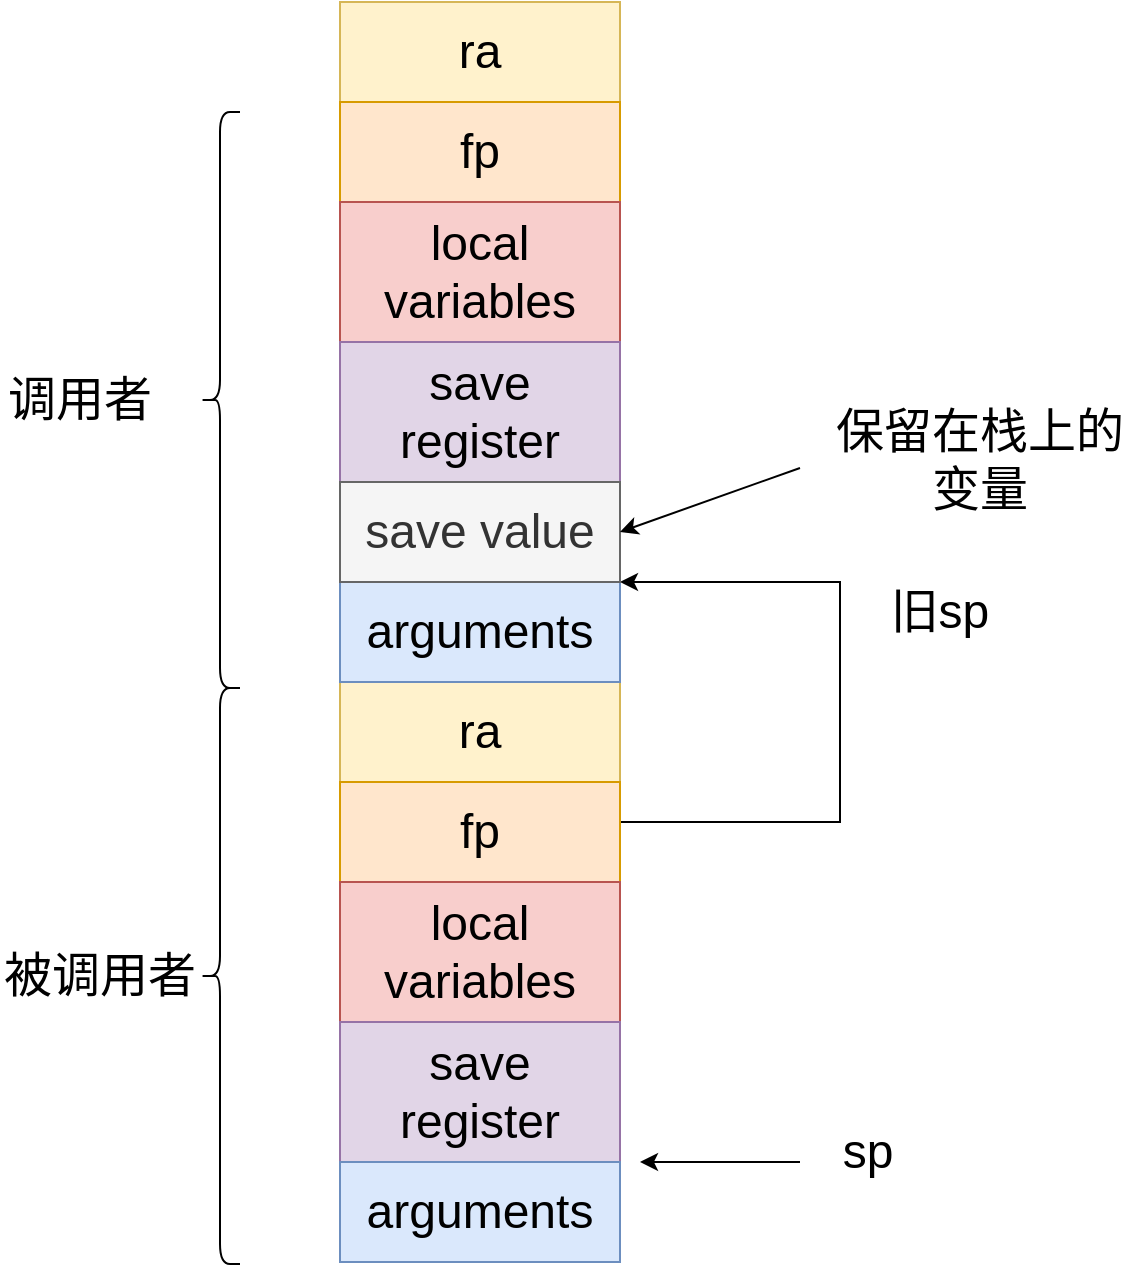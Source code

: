 <mxfile version="25.0.3">
  <diagram name="第 1 页" id="cIczqU-EAuebv2GSmwTR">
    <mxGraphModel dx="1687" dy="868" grid="1" gridSize="10" guides="1" tooltips="1" connect="1" arrows="1" fold="1" page="1" pageScale="1" pageWidth="827" pageHeight="1169" math="0" shadow="0">
      <root>
        <mxCell id="0" />
        <mxCell id="1" parent="0" />
        <mxCell id="HFa05RSl0NkSJM4xjH95-1" value="&lt;font style=&quot;font-size: 24px;&quot;&gt;ra&lt;/font&gt;" style="rounded=0;whiteSpace=wrap;html=1;fillColor=#fff2cc;strokeColor=#d6b656;" vertex="1" parent="1">
          <mxGeometry x="190" y="367" width="140" height="50" as="geometry" />
        </mxCell>
        <mxCell id="HFa05RSl0NkSJM4xjH95-16" style="edgeStyle=orthogonalEdgeStyle;rounded=0;orthogonalLoop=1;jettySize=auto;html=1;entryX=1;entryY=0;entryDx=0;entryDy=0;exitX=1;exitY=0.5;exitDx=0;exitDy=0;" edge="1" parent="1" source="HFa05RSl0NkSJM4xjH95-2" target="HFa05RSl0NkSJM4xjH95-12">
          <mxGeometry relative="1" as="geometry">
            <Array as="points">
              <mxPoint x="330" y="437" />
              <mxPoint x="440" y="437" />
              <mxPoint x="440" y="317" />
            </Array>
          </mxGeometry>
        </mxCell>
        <mxCell id="HFa05RSl0NkSJM4xjH95-2" value="&lt;font style=&quot;font-size: 24px;&quot;&gt;fp&lt;/font&gt;" style="rounded=0;whiteSpace=wrap;html=1;fillColor=#ffe6cc;strokeColor=#d79b00;" vertex="1" parent="1">
          <mxGeometry x="190" y="417" width="140" height="50" as="geometry" />
        </mxCell>
        <mxCell id="HFa05RSl0NkSJM4xjH95-3" value="&lt;font style=&quot;font-size: 24px;&quot;&gt;local variables&lt;/font&gt;" style="rounded=0;whiteSpace=wrap;html=1;fillColor=#f8cecc;strokeColor=#b85450;" vertex="1" parent="1">
          <mxGeometry x="190" y="467" width="140" height="70" as="geometry" />
        </mxCell>
        <mxCell id="HFa05RSl0NkSJM4xjH95-4" value="&lt;font style=&quot;font-size: 24px;&quot;&gt;save&lt;/font&gt;&lt;div&gt;&lt;font style=&quot;&quot;&gt;&lt;span style=&quot;font-size: 24px;&quot;&gt;register&lt;/span&gt;&lt;/font&gt;&lt;/div&gt;" style="rounded=0;whiteSpace=wrap;html=1;fillColor=#e1d5e7;strokeColor=#9673a6;" vertex="1" parent="1">
          <mxGeometry x="190" y="537" width="140" height="70" as="geometry" />
        </mxCell>
        <mxCell id="HFa05RSl0NkSJM4xjH95-5" value="&lt;font style=&quot;font-size: 24px;&quot;&gt;arguments&lt;/font&gt;" style="rounded=0;whiteSpace=wrap;html=1;fillColor=#dae8fc;strokeColor=#6c8ebf;" vertex="1" parent="1">
          <mxGeometry x="190" y="607" width="140" height="50" as="geometry" />
        </mxCell>
        <mxCell id="HFa05RSl0NkSJM4xjH95-6" value="" style="endArrow=classic;html=1;rounded=0;" edge="1" parent="1">
          <mxGeometry width="50" height="50" relative="1" as="geometry">
            <mxPoint x="420" y="607" as="sourcePoint" />
            <mxPoint x="340" y="607" as="targetPoint" />
          </mxGeometry>
        </mxCell>
        <mxCell id="HFa05RSl0NkSJM4xjH95-7" value="&lt;font style=&quot;font-size: 24px;&quot;&gt;sp&lt;/font&gt;" style="text;html=1;align=center;verticalAlign=middle;whiteSpace=wrap;rounded=0;" vertex="1" parent="1">
          <mxGeometry x="424" y="587" width="60" height="30" as="geometry" />
        </mxCell>
        <mxCell id="HFa05RSl0NkSJM4xjH95-8" value="&lt;font style=&quot;font-size: 24px;&quot;&gt;ra&lt;/font&gt;" style="rounded=0;whiteSpace=wrap;html=1;fillColor=#fff2cc;strokeColor=#d6b656;" vertex="1" parent="1">
          <mxGeometry x="190" y="27" width="140" height="50" as="geometry" />
        </mxCell>
        <mxCell id="HFa05RSl0NkSJM4xjH95-9" value="&lt;font style=&quot;font-size: 24px;&quot;&gt;fp&lt;/font&gt;" style="rounded=0;whiteSpace=wrap;html=1;fillColor=#ffe6cc;strokeColor=#d79b00;" vertex="1" parent="1">
          <mxGeometry x="190" y="77" width="140" height="50" as="geometry" />
        </mxCell>
        <mxCell id="HFa05RSl0NkSJM4xjH95-10" value="&lt;font style=&quot;font-size: 24px;&quot;&gt;local variables&lt;/font&gt;" style="rounded=0;whiteSpace=wrap;html=1;fillColor=#f8cecc;strokeColor=#b85450;" vertex="1" parent="1">
          <mxGeometry x="190" y="127" width="140" height="70" as="geometry" />
        </mxCell>
        <mxCell id="HFa05RSl0NkSJM4xjH95-11" value="&lt;font style=&quot;font-size: 24px;&quot;&gt;save&lt;/font&gt;&lt;div&gt;&lt;font style=&quot;&quot;&gt;&lt;span style=&quot;font-size: 24px;&quot;&gt;register&lt;/span&gt;&lt;/font&gt;&lt;/div&gt;" style="rounded=0;whiteSpace=wrap;html=1;fillColor=#e1d5e7;strokeColor=#9673a6;" vertex="1" parent="1">
          <mxGeometry x="190" y="197" width="140" height="70" as="geometry" />
        </mxCell>
        <mxCell id="HFa05RSl0NkSJM4xjH95-12" value="&lt;font style=&quot;font-size: 24px;&quot;&gt;arguments&lt;/font&gt;" style="rounded=0;whiteSpace=wrap;html=1;fillColor=#dae8fc;strokeColor=#6c8ebf;" vertex="1" parent="1">
          <mxGeometry x="190" y="317" width="140" height="50" as="geometry" />
        </mxCell>
        <mxCell id="HFa05RSl0NkSJM4xjH95-17" value="" style="shape=curlyBracket;whiteSpace=wrap;html=1;rounded=1;labelPosition=left;verticalLabelPosition=middle;align=right;verticalAlign=middle;" vertex="1" parent="1">
          <mxGeometry x="120" y="82" width="20" height="288" as="geometry" />
        </mxCell>
        <mxCell id="HFa05RSl0NkSJM4xjH95-19" value="&lt;font style=&quot;font-size: 24px;&quot;&gt;调用者&lt;/font&gt;" style="text;html=1;align=center;verticalAlign=middle;whiteSpace=wrap;rounded=0;" vertex="1" parent="1">
          <mxGeometry x="20" y="211" width="80" height="30" as="geometry" />
        </mxCell>
        <mxCell id="HFa05RSl0NkSJM4xjH95-20" value="" style="shape=curlyBracket;whiteSpace=wrap;html=1;rounded=1;labelPosition=left;verticalLabelPosition=middle;align=right;verticalAlign=middle;" vertex="1" parent="1">
          <mxGeometry x="120" y="370" width="20" height="288" as="geometry" />
        </mxCell>
        <mxCell id="HFa05RSl0NkSJM4xjH95-21" value="&lt;font style=&quot;font-size: 24px;&quot;&gt;被调用者&lt;/font&gt;" style="text;html=1;align=center;verticalAlign=middle;whiteSpace=wrap;rounded=0;" vertex="1" parent="1">
          <mxGeometry x="20" y="499" width="100" height="30" as="geometry" />
        </mxCell>
        <mxCell id="HFa05RSl0NkSJM4xjH95-22" value="&lt;font style=&quot;font-size: 24px;&quot;&gt;save value&lt;/font&gt;" style="rounded=0;whiteSpace=wrap;html=1;fillColor=#f5f5f5;strokeColor=#666666;fontColor=#333333;" vertex="1" parent="1">
          <mxGeometry x="190" y="267" width="140" height="50" as="geometry" />
        </mxCell>
        <mxCell id="HFa05RSl0NkSJM4xjH95-23" value="" style="endArrow=classic;html=1;rounded=0;entryX=1;entryY=0.5;entryDx=0;entryDy=0;" edge="1" parent="1" target="HFa05RSl0NkSJM4xjH95-22">
          <mxGeometry width="50" height="50" relative="1" as="geometry">
            <mxPoint x="420" y="260" as="sourcePoint" />
            <mxPoint x="470" y="180" as="targetPoint" />
          </mxGeometry>
        </mxCell>
        <mxCell id="HFa05RSl0NkSJM4xjH95-24" value="&lt;span style=&quot;font-size: 24px;&quot;&gt;保留在栈上的变量&lt;/span&gt;" style="text;html=1;align=center;verticalAlign=middle;whiteSpace=wrap;rounded=0;" vertex="1" parent="1">
          <mxGeometry x="430" y="241" width="160" height="30" as="geometry" />
        </mxCell>
        <mxCell id="HFa05RSl0NkSJM4xjH95-25" value="&lt;font style=&quot;font-size: 24px;&quot;&gt;旧sp&lt;/font&gt;" style="text;html=1;align=center;verticalAlign=middle;whiteSpace=wrap;rounded=0;" vertex="1" parent="1">
          <mxGeometry x="440" y="317" width="100" height="30" as="geometry" />
        </mxCell>
      </root>
    </mxGraphModel>
  </diagram>
</mxfile>

